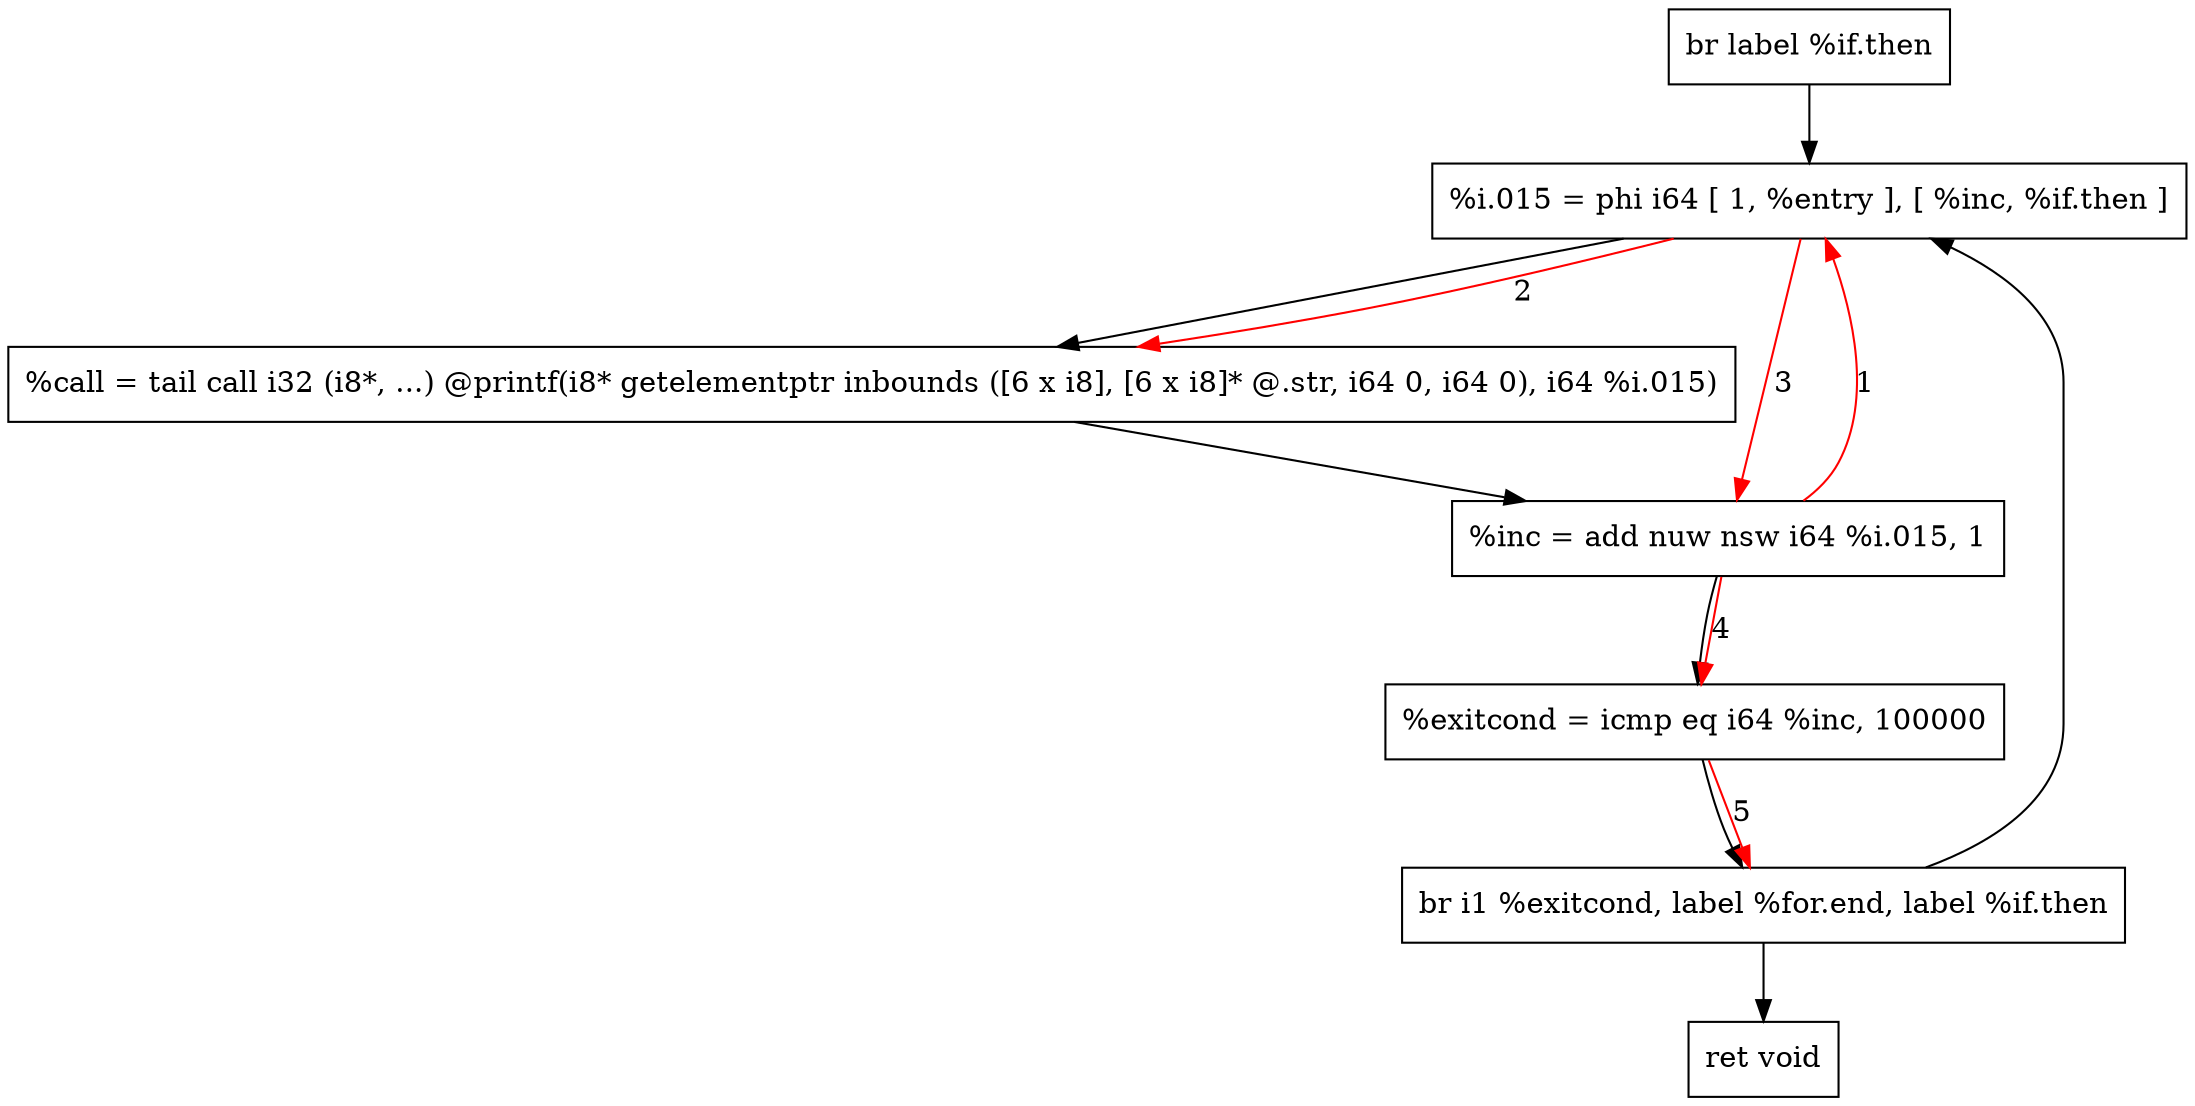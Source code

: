 digraph "CDFG for'func' function" {
	Node0x55c2b1b4d1d8[shape=record, label="  br label %if.then"]
	Node0x55c2b1b4d8b8[shape=record, label="  %i.015 = phi i64 [ 1, %entry ], [ %inc, %if.then ]"]
	Node0x55c2b1b4dd28[shape=record, label="  %call = tail call i32 (i8*, ...) @printf(i8* getelementptr inbounds ([6 x i8], [6 x i8]* @.str, i64 0, i64 0), i64 %i.015)"]
	Node0x55c2b1b4de20[shape=record, label="  %inc = add nuw nsw i64 %i.015, 1"]
	Node0x55c2b1b4de90[shape=record, label="  %exitcond = icmp eq i64 %inc, 100000"]
	Node0x55c2b1ad7db8[shape=record, label="  br i1 %exitcond, label %for.end, label %if.then"]
	Node0x55c2b1b4df70[shape=record, label="  ret void"]
	Node0x55c2b1b4d1d8 -> Node0x55c2b1b4d8b8
	Node0x55c2b1b4d8b8 -> Node0x55c2b1b4dd28
	Node0x55c2b1b4dd28 -> Node0x55c2b1b4de20
	Node0x55c2b1b4de20 -> Node0x55c2b1b4de90
	Node0x55c2b1b4de90 -> Node0x55c2b1ad7db8
	Node0x55c2b1ad7db8 -> Node0x55c2b1b4df70
	Node0x55c2b1ad7db8 -> Node0x55c2b1b4d8b8
edge [color=red]
	Node0x55c2b1b4de20 -> Node0x55c2b1b4d8b8[label="1"]
	Node0x55c2b1b4d8b8 -> Node0x55c2b1b4dd28[label="2"]
	Node0x55c2b1b4d8b8 -> Node0x55c2b1b4de20[label="3"]
	Node0x55c2b1b4de20 -> Node0x55c2b1b4de90[label="4"]
	Node0x55c2b1b4de90 -> Node0x55c2b1ad7db8[label="5"]
}
